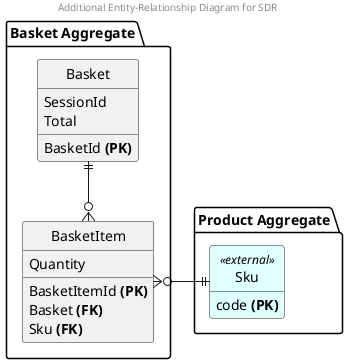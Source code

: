 @startuml

center header
Additional Entity-Relationship Diagram for SDR
endheader

hide circle
hide empty members

!define pk(x) x <b>(PK)</b>
!define fk(x) x <b>(FK)</b>

skinparam class {
	backgroundColor<<external>> LightCyan
	backgroundColor<<incomplete>> LightPink
}

' ##### Basket Aggregate

package "Basket Aggregate" {
    entity Basket {
        pk(BasketId)
        SessionId
        Total
    }

    entity BasketItem {
        pk(BasketItemId)
        fk(Basket)
        fk(Sku)
        Quantity
    }
}
Basket ||--o{ BasketItem


' ##### Product Aggregate [Remote]

package "Product Aggregate" {
    entity Sku <<external>> {
        pk(code)
    }
}
BasketItem }o-|| Sku

@enduml
